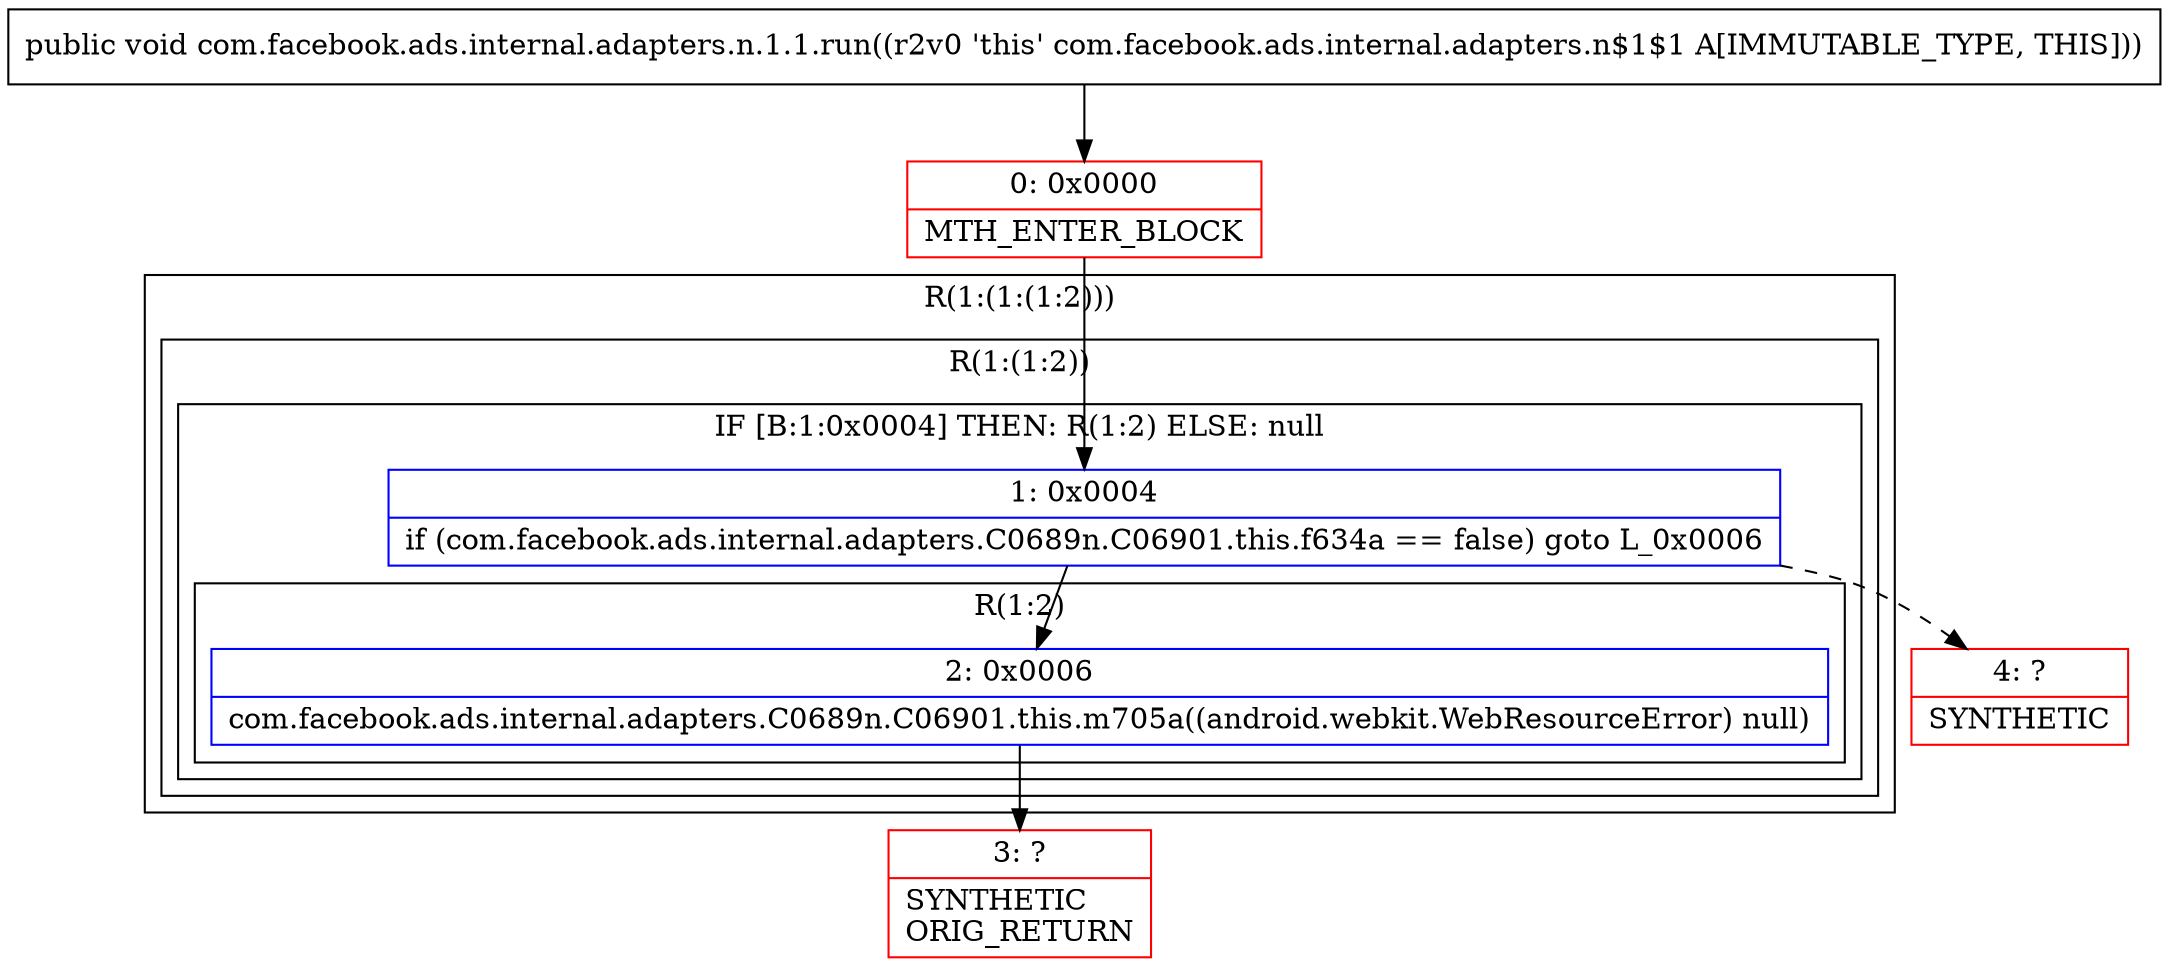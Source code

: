 digraph "CFG forcom.facebook.ads.internal.adapters.n.1.1.run()V" {
subgraph cluster_Region_737639552 {
label = "R(1:(1:(1:2)))";
node [shape=record,color=blue];
subgraph cluster_Region_16307306 {
label = "R(1:(1:2))";
node [shape=record,color=blue];
subgraph cluster_IfRegion_1486109178 {
label = "IF [B:1:0x0004] THEN: R(1:2) ELSE: null";
node [shape=record,color=blue];
Node_1 [shape=record,label="{1\:\ 0x0004|if (com.facebook.ads.internal.adapters.C0689n.C06901.this.f634a == false) goto L_0x0006\l}"];
subgraph cluster_Region_14003390 {
label = "R(1:2)";
node [shape=record,color=blue];
Node_2 [shape=record,label="{2\:\ 0x0006|com.facebook.ads.internal.adapters.C0689n.C06901.this.m705a((android.webkit.WebResourceError) null)\l}"];
}
}
}
}
Node_0 [shape=record,color=red,label="{0\:\ 0x0000|MTH_ENTER_BLOCK\l}"];
Node_3 [shape=record,color=red,label="{3\:\ ?|SYNTHETIC\lORIG_RETURN\l}"];
Node_4 [shape=record,color=red,label="{4\:\ ?|SYNTHETIC\l}"];
MethodNode[shape=record,label="{public void com.facebook.ads.internal.adapters.n.1.1.run((r2v0 'this' com.facebook.ads.internal.adapters.n$1$1 A[IMMUTABLE_TYPE, THIS])) }"];
MethodNode -> Node_0;
Node_1 -> Node_2;
Node_1 -> Node_4[style=dashed];
Node_2 -> Node_3;
Node_0 -> Node_1;
}

